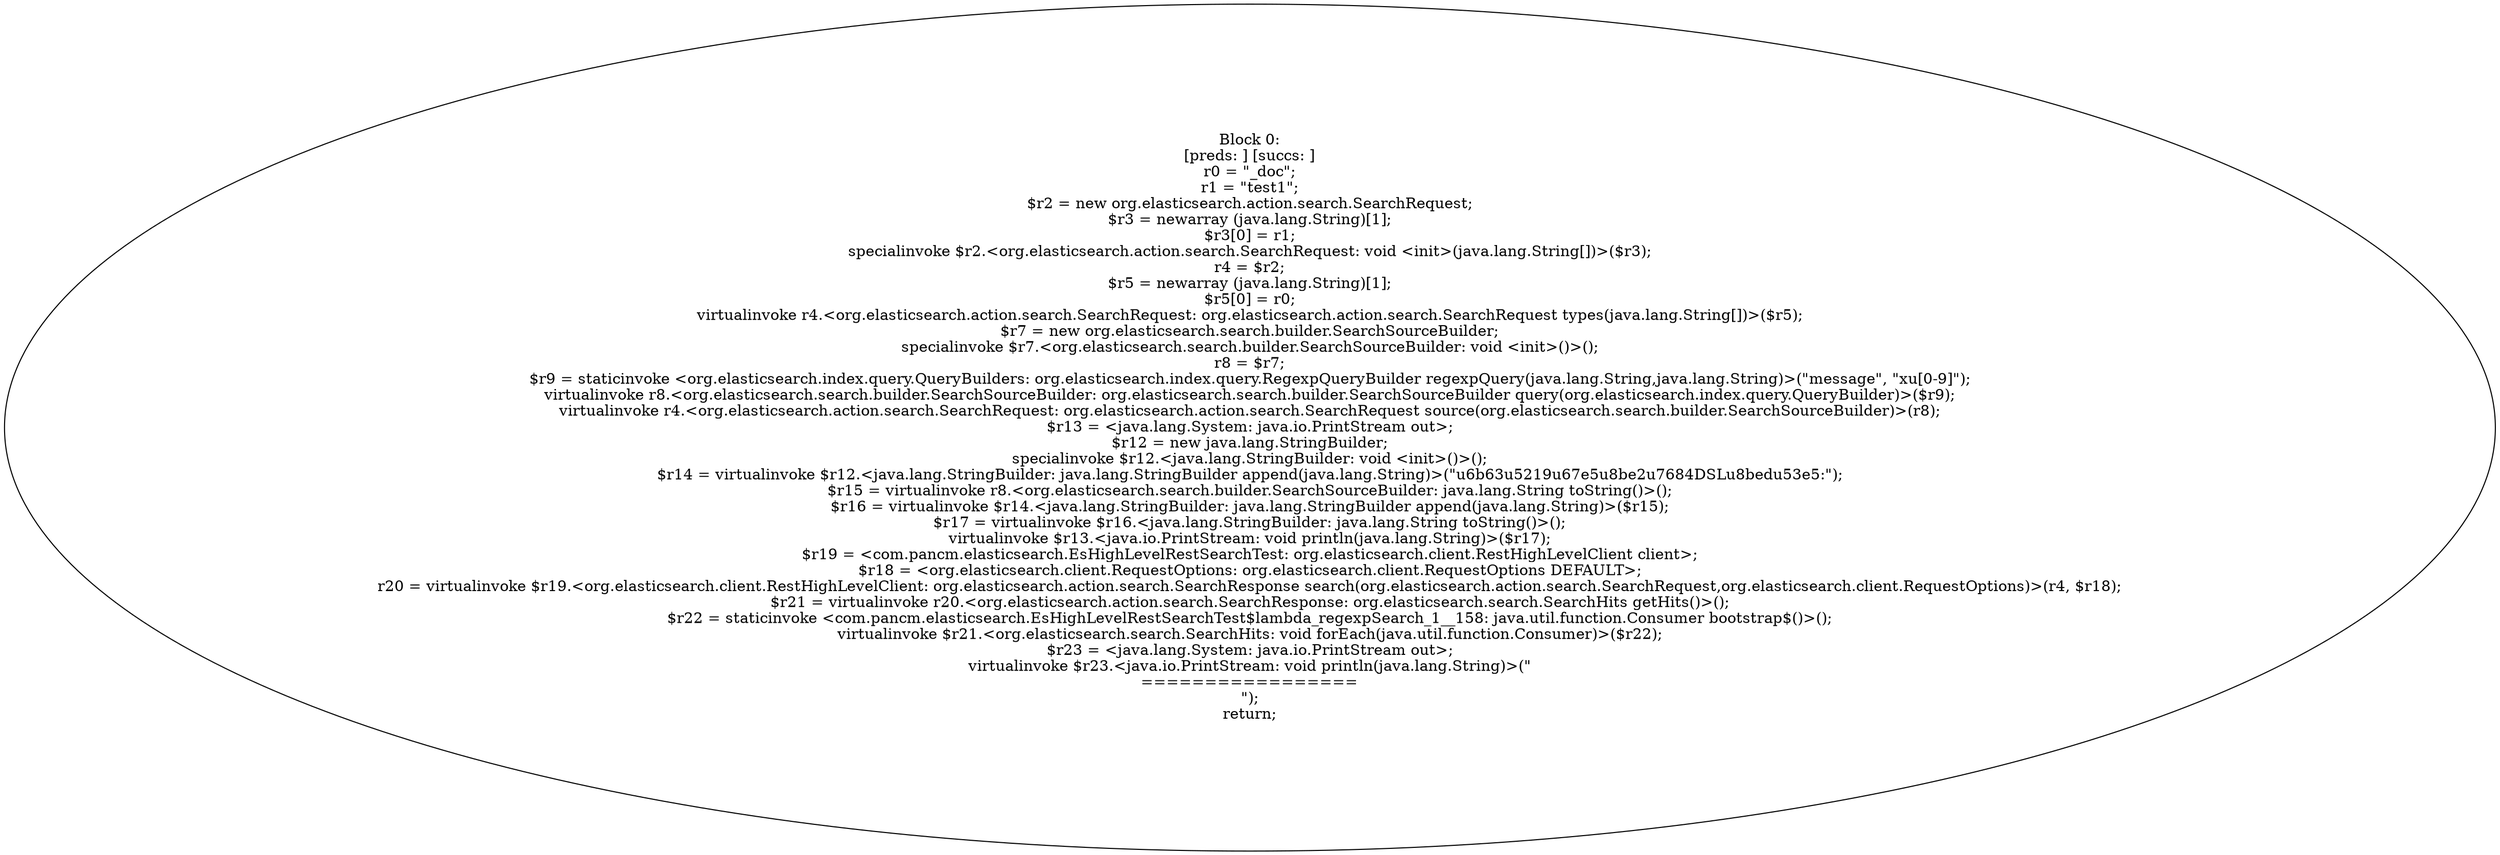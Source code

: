 digraph "unitGraph" {
    "Block 0:
[preds: ] [succs: ]
r0 = \"_doc\";
r1 = \"test1\";
$r2 = new org.elasticsearch.action.search.SearchRequest;
$r3 = newarray (java.lang.String)[1];
$r3[0] = r1;
specialinvoke $r2.<org.elasticsearch.action.search.SearchRequest: void <init>(java.lang.String[])>($r3);
r4 = $r2;
$r5 = newarray (java.lang.String)[1];
$r5[0] = r0;
virtualinvoke r4.<org.elasticsearch.action.search.SearchRequest: org.elasticsearch.action.search.SearchRequest types(java.lang.String[])>($r5);
$r7 = new org.elasticsearch.search.builder.SearchSourceBuilder;
specialinvoke $r7.<org.elasticsearch.search.builder.SearchSourceBuilder: void <init>()>();
r8 = $r7;
$r9 = staticinvoke <org.elasticsearch.index.query.QueryBuilders: org.elasticsearch.index.query.RegexpQueryBuilder regexpQuery(java.lang.String,java.lang.String)>(\"message\", \"xu[0-9]\");
virtualinvoke r8.<org.elasticsearch.search.builder.SearchSourceBuilder: org.elasticsearch.search.builder.SearchSourceBuilder query(org.elasticsearch.index.query.QueryBuilder)>($r9);
virtualinvoke r4.<org.elasticsearch.action.search.SearchRequest: org.elasticsearch.action.search.SearchRequest source(org.elasticsearch.search.builder.SearchSourceBuilder)>(r8);
$r13 = <java.lang.System: java.io.PrintStream out>;
$r12 = new java.lang.StringBuilder;
specialinvoke $r12.<java.lang.StringBuilder: void <init>()>();
$r14 = virtualinvoke $r12.<java.lang.StringBuilder: java.lang.StringBuilder append(java.lang.String)>(\"\u6b63\u5219\u67e5\u8be2\u7684DSL\u8bed\u53e5:\");
$r15 = virtualinvoke r8.<org.elasticsearch.search.builder.SearchSourceBuilder: java.lang.String toString()>();
$r16 = virtualinvoke $r14.<java.lang.StringBuilder: java.lang.StringBuilder append(java.lang.String)>($r15);
$r17 = virtualinvoke $r16.<java.lang.StringBuilder: java.lang.String toString()>();
virtualinvoke $r13.<java.io.PrintStream: void println(java.lang.String)>($r17);
$r19 = <com.pancm.elasticsearch.EsHighLevelRestSearchTest: org.elasticsearch.client.RestHighLevelClient client>;
$r18 = <org.elasticsearch.client.RequestOptions: org.elasticsearch.client.RequestOptions DEFAULT>;
r20 = virtualinvoke $r19.<org.elasticsearch.client.RestHighLevelClient: org.elasticsearch.action.search.SearchResponse search(org.elasticsearch.action.search.SearchRequest,org.elasticsearch.client.RequestOptions)>(r4, $r18);
$r21 = virtualinvoke r20.<org.elasticsearch.action.search.SearchResponse: org.elasticsearch.search.SearchHits getHits()>();
$r22 = staticinvoke <com.pancm.elasticsearch.EsHighLevelRestSearchTest$lambda_regexpSearch_1__158: java.util.function.Consumer bootstrap$()>();
virtualinvoke $r21.<org.elasticsearch.search.SearchHits: void forEach(java.util.function.Consumer)>($r22);
$r23 = <java.lang.System: java.io.PrintStream out>;
virtualinvoke $r23.<java.io.PrintStream: void println(java.lang.String)>(\"\n=================\n\");
return;
"
}
